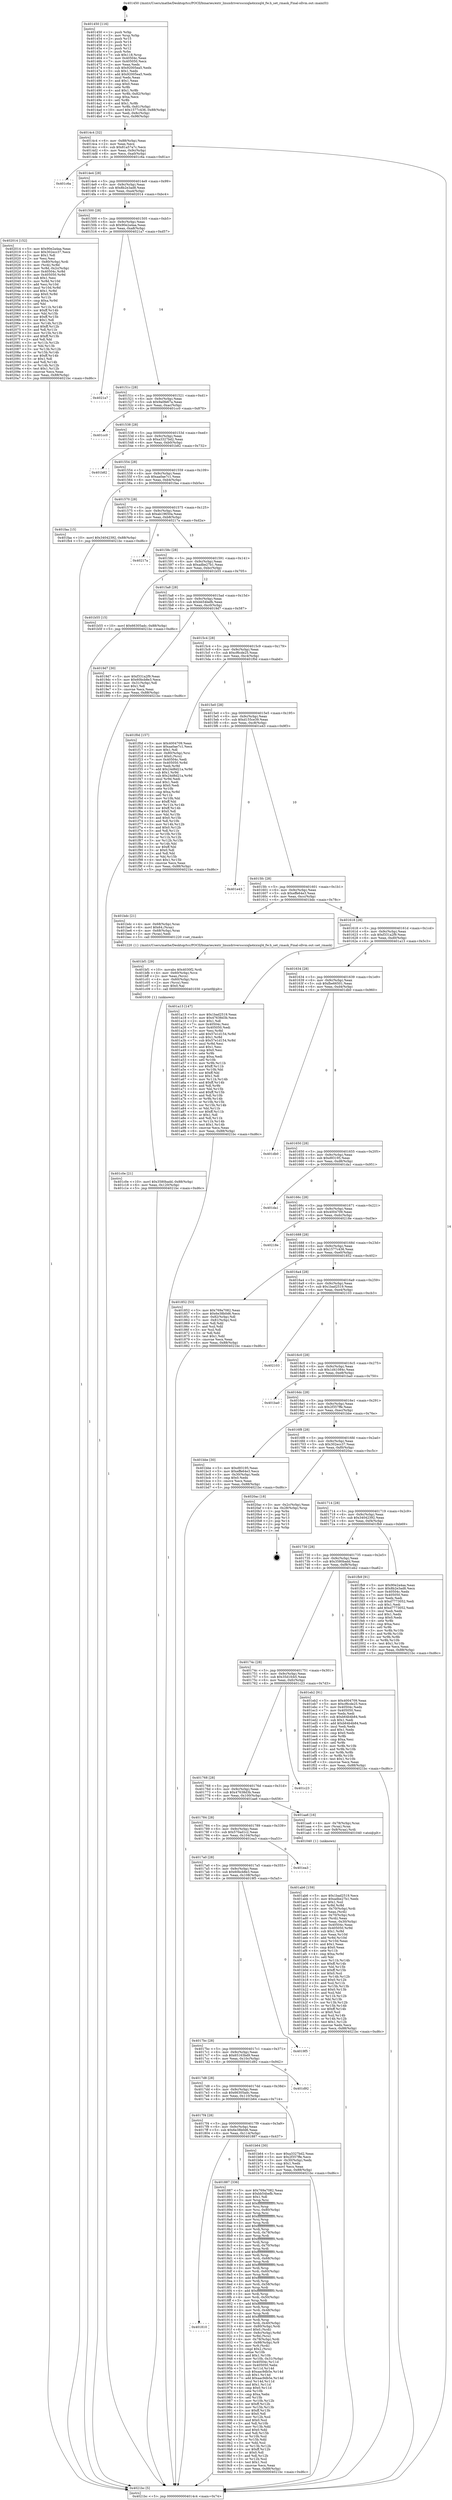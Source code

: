 digraph "0x401450" {
  label = "0x401450 (/mnt/c/Users/mathe/Desktop/tcc/POCII/binaries/extr_linuxdriversscsiqla4xxxql4_fw.h_set_rmask_Final-ollvm.out::main(0))"
  labelloc = "t"
  node[shape=record]

  Entry [label="",width=0.3,height=0.3,shape=circle,fillcolor=black,style=filled]
  "0x4014c4" [label="{
     0x4014c4 [32]\l
     | [instrs]\l
     &nbsp;&nbsp;0x4014c4 \<+6\>: mov -0x88(%rbp),%eax\l
     &nbsp;&nbsp;0x4014ca \<+2\>: mov %eax,%ecx\l
     &nbsp;&nbsp;0x4014cc \<+6\>: sub $0x81a57a7c,%ecx\l
     &nbsp;&nbsp;0x4014d2 \<+6\>: mov %eax,-0x9c(%rbp)\l
     &nbsp;&nbsp;0x4014d8 \<+6\>: mov %ecx,-0xa0(%rbp)\l
     &nbsp;&nbsp;0x4014de \<+6\>: je 0000000000401c6a \<main+0x81a\>\l
  }"]
  "0x401c6a" [label="{
     0x401c6a\l
  }", style=dashed]
  "0x4014e4" [label="{
     0x4014e4 [28]\l
     | [instrs]\l
     &nbsp;&nbsp;0x4014e4 \<+5\>: jmp 00000000004014e9 \<main+0x99\>\l
     &nbsp;&nbsp;0x4014e9 \<+6\>: mov -0x9c(%rbp),%eax\l
     &nbsp;&nbsp;0x4014ef \<+5\>: sub $0x8b2e3ad8,%eax\l
     &nbsp;&nbsp;0x4014f4 \<+6\>: mov %eax,-0xa4(%rbp)\l
     &nbsp;&nbsp;0x4014fa \<+6\>: je 0000000000402014 \<main+0xbc4\>\l
  }"]
  Exit [label="",width=0.3,height=0.3,shape=circle,fillcolor=black,style=filled,peripheries=2]
  "0x402014" [label="{
     0x402014 [152]\l
     | [instrs]\l
     &nbsp;&nbsp;0x402014 \<+5\>: mov $0x90e2a4aa,%eax\l
     &nbsp;&nbsp;0x402019 \<+5\>: mov $0x302ecc37,%ecx\l
     &nbsp;&nbsp;0x40201e \<+2\>: mov $0x1,%dl\l
     &nbsp;&nbsp;0x402020 \<+2\>: xor %esi,%esi\l
     &nbsp;&nbsp;0x402022 \<+4\>: mov -0x80(%rbp),%rdi\l
     &nbsp;&nbsp;0x402026 \<+3\>: mov (%rdi),%r8d\l
     &nbsp;&nbsp;0x402029 \<+4\>: mov %r8d,-0x2c(%rbp)\l
     &nbsp;&nbsp;0x40202d \<+8\>: mov 0x40504c,%r8d\l
     &nbsp;&nbsp;0x402035 \<+8\>: mov 0x405050,%r9d\l
     &nbsp;&nbsp;0x40203d \<+3\>: sub $0x1,%esi\l
     &nbsp;&nbsp;0x402040 \<+3\>: mov %r8d,%r10d\l
     &nbsp;&nbsp;0x402043 \<+3\>: add %esi,%r10d\l
     &nbsp;&nbsp;0x402046 \<+4\>: imul %r10d,%r8d\l
     &nbsp;&nbsp;0x40204a \<+4\>: and $0x1,%r8d\l
     &nbsp;&nbsp;0x40204e \<+4\>: cmp $0x0,%r8d\l
     &nbsp;&nbsp;0x402052 \<+4\>: sete %r11b\l
     &nbsp;&nbsp;0x402056 \<+4\>: cmp $0xa,%r9d\l
     &nbsp;&nbsp;0x40205a \<+3\>: setl %bl\l
     &nbsp;&nbsp;0x40205d \<+3\>: mov %r11b,%r14b\l
     &nbsp;&nbsp;0x402060 \<+4\>: xor $0xff,%r14b\l
     &nbsp;&nbsp;0x402064 \<+3\>: mov %bl,%r15b\l
     &nbsp;&nbsp;0x402067 \<+4\>: xor $0xff,%r15b\l
     &nbsp;&nbsp;0x40206b \<+3\>: xor $0x1,%dl\l
     &nbsp;&nbsp;0x40206e \<+3\>: mov %r14b,%r12b\l
     &nbsp;&nbsp;0x402071 \<+4\>: and $0xff,%r12b\l
     &nbsp;&nbsp;0x402075 \<+3\>: and %dl,%r11b\l
     &nbsp;&nbsp;0x402078 \<+3\>: mov %r15b,%r13b\l
     &nbsp;&nbsp;0x40207b \<+4\>: and $0xff,%r13b\l
     &nbsp;&nbsp;0x40207f \<+2\>: and %dl,%bl\l
     &nbsp;&nbsp;0x402081 \<+3\>: or %r11b,%r12b\l
     &nbsp;&nbsp;0x402084 \<+3\>: or %bl,%r13b\l
     &nbsp;&nbsp;0x402087 \<+3\>: xor %r13b,%r12b\l
     &nbsp;&nbsp;0x40208a \<+3\>: or %r15b,%r14b\l
     &nbsp;&nbsp;0x40208d \<+4\>: xor $0xff,%r14b\l
     &nbsp;&nbsp;0x402091 \<+3\>: or $0x1,%dl\l
     &nbsp;&nbsp;0x402094 \<+3\>: and %dl,%r14b\l
     &nbsp;&nbsp;0x402097 \<+3\>: or %r14b,%r12b\l
     &nbsp;&nbsp;0x40209a \<+4\>: test $0x1,%r12b\l
     &nbsp;&nbsp;0x40209e \<+3\>: cmovne %ecx,%eax\l
     &nbsp;&nbsp;0x4020a1 \<+6\>: mov %eax,-0x88(%rbp)\l
     &nbsp;&nbsp;0x4020a7 \<+5\>: jmp 00000000004021bc \<main+0xd6c\>\l
  }"]
  "0x401500" [label="{
     0x401500 [28]\l
     | [instrs]\l
     &nbsp;&nbsp;0x401500 \<+5\>: jmp 0000000000401505 \<main+0xb5\>\l
     &nbsp;&nbsp;0x401505 \<+6\>: mov -0x9c(%rbp),%eax\l
     &nbsp;&nbsp;0x40150b \<+5\>: sub $0x90e2a4aa,%eax\l
     &nbsp;&nbsp;0x401510 \<+6\>: mov %eax,-0xa8(%rbp)\l
     &nbsp;&nbsp;0x401516 \<+6\>: je 00000000004021a7 \<main+0xd57\>\l
  }"]
  "0x401c0e" [label="{
     0x401c0e [21]\l
     | [instrs]\l
     &nbsp;&nbsp;0x401c0e \<+10\>: movl $0x3580badd,-0x88(%rbp)\l
     &nbsp;&nbsp;0x401c18 \<+6\>: mov %eax,-0x120(%rbp)\l
     &nbsp;&nbsp;0x401c1e \<+5\>: jmp 00000000004021bc \<main+0xd6c\>\l
  }"]
  "0x4021a7" [label="{
     0x4021a7\l
  }", style=dashed]
  "0x40151c" [label="{
     0x40151c [28]\l
     | [instrs]\l
     &nbsp;&nbsp;0x40151c \<+5\>: jmp 0000000000401521 \<main+0xd1\>\l
     &nbsp;&nbsp;0x401521 \<+6\>: mov -0x9c(%rbp),%eax\l
     &nbsp;&nbsp;0x401527 \<+5\>: sub $0x9a0fe67a,%eax\l
     &nbsp;&nbsp;0x40152c \<+6\>: mov %eax,-0xac(%rbp)\l
     &nbsp;&nbsp;0x401532 \<+6\>: je 0000000000401cc0 \<main+0x870\>\l
  }"]
  "0x401bf1" [label="{
     0x401bf1 [29]\l
     | [instrs]\l
     &nbsp;&nbsp;0x401bf1 \<+10\>: movabs $0x4030f2,%rdi\l
     &nbsp;&nbsp;0x401bfb \<+4\>: mov -0x60(%rbp),%rcx\l
     &nbsp;&nbsp;0x401bff \<+2\>: mov %eax,(%rcx)\l
     &nbsp;&nbsp;0x401c01 \<+4\>: mov -0x60(%rbp),%rcx\l
     &nbsp;&nbsp;0x401c05 \<+2\>: mov (%rcx),%esi\l
     &nbsp;&nbsp;0x401c07 \<+2\>: mov $0x0,%al\l
     &nbsp;&nbsp;0x401c09 \<+5\>: call 0000000000401030 \<printf@plt\>\l
     | [calls]\l
     &nbsp;&nbsp;0x401030 \{1\} (unknown)\l
  }"]
  "0x401cc0" [label="{
     0x401cc0\l
  }", style=dashed]
  "0x401538" [label="{
     0x401538 [28]\l
     | [instrs]\l
     &nbsp;&nbsp;0x401538 \<+5\>: jmp 000000000040153d \<main+0xed\>\l
     &nbsp;&nbsp;0x40153d \<+6\>: mov -0x9c(%rbp),%eax\l
     &nbsp;&nbsp;0x401543 \<+5\>: sub $0xa3327bd2,%eax\l
     &nbsp;&nbsp;0x401548 \<+6\>: mov %eax,-0xb0(%rbp)\l
     &nbsp;&nbsp;0x40154e \<+6\>: je 0000000000401b82 \<main+0x732\>\l
  }"]
  "0x401ab6" [label="{
     0x401ab6 [159]\l
     | [instrs]\l
     &nbsp;&nbsp;0x401ab6 \<+5\>: mov $0x1bad2519,%ecx\l
     &nbsp;&nbsp;0x401abb \<+5\>: mov $0xadbe27b1,%edx\l
     &nbsp;&nbsp;0x401ac0 \<+3\>: mov $0x1,%sil\l
     &nbsp;&nbsp;0x401ac3 \<+3\>: xor %r8d,%r8d\l
     &nbsp;&nbsp;0x401ac6 \<+4\>: mov -0x70(%rbp),%rdi\l
     &nbsp;&nbsp;0x401aca \<+2\>: mov %eax,(%rdi)\l
     &nbsp;&nbsp;0x401acc \<+4\>: mov -0x70(%rbp),%rdi\l
     &nbsp;&nbsp;0x401ad0 \<+2\>: mov (%rdi),%eax\l
     &nbsp;&nbsp;0x401ad2 \<+3\>: mov %eax,-0x30(%rbp)\l
     &nbsp;&nbsp;0x401ad5 \<+7\>: mov 0x40504c,%eax\l
     &nbsp;&nbsp;0x401adc \<+8\>: mov 0x405050,%r9d\l
     &nbsp;&nbsp;0x401ae4 \<+4\>: sub $0x1,%r8d\l
     &nbsp;&nbsp;0x401ae8 \<+3\>: mov %eax,%r10d\l
     &nbsp;&nbsp;0x401aeb \<+3\>: add %r8d,%r10d\l
     &nbsp;&nbsp;0x401aee \<+4\>: imul %r10d,%eax\l
     &nbsp;&nbsp;0x401af2 \<+3\>: and $0x1,%eax\l
     &nbsp;&nbsp;0x401af5 \<+3\>: cmp $0x0,%eax\l
     &nbsp;&nbsp;0x401af8 \<+4\>: sete %r11b\l
     &nbsp;&nbsp;0x401afc \<+4\>: cmp $0xa,%r9d\l
     &nbsp;&nbsp;0x401b00 \<+3\>: setl %bl\l
     &nbsp;&nbsp;0x401b03 \<+3\>: mov %r11b,%r14b\l
     &nbsp;&nbsp;0x401b06 \<+4\>: xor $0xff,%r14b\l
     &nbsp;&nbsp;0x401b0a \<+3\>: mov %bl,%r15b\l
     &nbsp;&nbsp;0x401b0d \<+4\>: xor $0xff,%r15b\l
     &nbsp;&nbsp;0x401b11 \<+4\>: xor $0x0,%sil\l
     &nbsp;&nbsp;0x401b15 \<+3\>: mov %r14b,%r12b\l
     &nbsp;&nbsp;0x401b18 \<+4\>: and $0x0,%r12b\l
     &nbsp;&nbsp;0x401b1c \<+3\>: and %sil,%r11b\l
     &nbsp;&nbsp;0x401b1f \<+3\>: mov %r15b,%r13b\l
     &nbsp;&nbsp;0x401b22 \<+4\>: and $0x0,%r13b\l
     &nbsp;&nbsp;0x401b26 \<+3\>: and %sil,%bl\l
     &nbsp;&nbsp;0x401b29 \<+3\>: or %r11b,%r12b\l
     &nbsp;&nbsp;0x401b2c \<+3\>: or %bl,%r13b\l
     &nbsp;&nbsp;0x401b2f \<+3\>: xor %r13b,%r12b\l
     &nbsp;&nbsp;0x401b32 \<+3\>: or %r15b,%r14b\l
     &nbsp;&nbsp;0x401b35 \<+4\>: xor $0xff,%r14b\l
     &nbsp;&nbsp;0x401b39 \<+4\>: or $0x0,%sil\l
     &nbsp;&nbsp;0x401b3d \<+3\>: and %sil,%r14b\l
     &nbsp;&nbsp;0x401b40 \<+3\>: or %r14b,%r12b\l
     &nbsp;&nbsp;0x401b43 \<+4\>: test $0x1,%r12b\l
     &nbsp;&nbsp;0x401b47 \<+3\>: cmovne %edx,%ecx\l
     &nbsp;&nbsp;0x401b4a \<+6\>: mov %ecx,-0x88(%rbp)\l
     &nbsp;&nbsp;0x401b50 \<+5\>: jmp 00000000004021bc \<main+0xd6c\>\l
  }"]
  "0x401b82" [label="{
     0x401b82\l
  }", style=dashed]
  "0x401554" [label="{
     0x401554 [28]\l
     | [instrs]\l
     &nbsp;&nbsp;0x401554 \<+5\>: jmp 0000000000401559 \<main+0x109\>\l
     &nbsp;&nbsp;0x401559 \<+6\>: mov -0x9c(%rbp),%eax\l
     &nbsp;&nbsp;0x40155f \<+5\>: sub $0xaa0ae7c1,%eax\l
     &nbsp;&nbsp;0x401564 \<+6\>: mov %eax,-0xb4(%rbp)\l
     &nbsp;&nbsp;0x40156a \<+6\>: je 0000000000401faa \<main+0xb5a\>\l
  }"]
  "0x401810" [label="{
     0x401810\l
  }", style=dashed]
  "0x401faa" [label="{
     0x401faa [15]\l
     | [instrs]\l
     &nbsp;&nbsp;0x401faa \<+10\>: movl $0x34042392,-0x88(%rbp)\l
     &nbsp;&nbsp;0x401fb4 \<+5\>: jmp 00000000004021bc \<main+0xd6c\>\l
  }"]
  "0x401570" [label="{
     0x401570 [28]\l
     | [instrs]\l
     &nbsp;&nbsp;0x401570 \<+5\>: jmp 0000000000401575 \<main+0x125\>\l
     &nbsp;&nbsp;0x401575 \<+6\>: mov -0x9c(%rbp),%eax\l
     &nbsp;&nbsp;0x40157b \<+5\>: sub $0xab19650a,%eax\l
     &nbsp;&nbsp;0x401580 \<+6\>: mov %eax,-0xb8(%rbp)\l
     &nbsp;&nbsp;0x401586 \<+6\>: je 000000000040217a \<main+0xd2a\>\l
  }"]
  "0x401887" [label="{
     0x401887 [336]\l
     | [instrs]\l
     &nbsp;&nbsp;0x401887 \<+5\>: mov $0x769a7082,%eax\l
     &nbsp;&nbsp;0x40188c \<+5\>: mov $0xbb54befb,%ecx\l
     &nbsp;&nbsp;0x401891 \<+2\>: mov $0x1,%dl\l
     &nbsp;&nbsp;0x401893 \<+3\>: mov %rsp,%rsi\l
     &nbsp;&nbsp;0x401896 \<+4\>: add $0xfffffffffffffff0,%rsi\l
     &nbsp;&nbsp;0x40189a \<+3\>: mov %rsi,%rsp\l
     &nbsp;&nbsp;0x40189d \<+4\>: mov %rsi,-0x80(%rbp)\l
     &nbsp;&nbsp;0x4018a1 \<+3\>: mov %rsp,%rsi\l
     &nbsp;&nbsp;0x4018a4 \<+4\>: add $0xfffffffffffffff0,%rsi\l
     &nbsp;&nbsp;0x4018a8 \<+3\>: mov %rsi,%rsp\l
     &nbsp;&nbsp;0x4018ab \<+3\>: mov %rsp,%rdi\l
     &nbsp;&nbsp;0x4018ae \<+4\>: add $0xfffffffffffffff0,%rdi\l
     &nbsp;&nbsp;0x4018b2 \<+3\>: mov %rdi,%rsp\l
     &nbsp;&nbsp;0x4018b5 \<+4\>: mov %rdi,-0x78(%rbp)\l
     &nbsp;&nbsp;0x4018b9 \<+3\>: mov %rsp,%rdi\l
     &nbsp;&nbsp;0x4018bc \<+4\>: add $0xfffffffffffffff0,%rdi\l
     &nbsp;&nbsp;0x4018c0 \<+3\>: mov %rdi,%rsp\l
     &nbsp;&nbsp;0x4018c3 \<+4\>: mov %rdi,-0x70(%rbp)\l
     &nbsp;&nbsp;0x4018c7 \<+3\>: mov %rsp,%rdi\l
     &nbsp;&nbsp;0x4018ca \<+4\>: add $0xfffffffffffffff0,%rdi\l
     &nbsp;&nbsp;0x4018ce \<+3\>: mov %rdi,%rsp\l
     &nbsp;&nbsp;0x4018d1 \<+4\>: mov %rdi,-0x68(%rbp)\l
     &nbsp;&nbsp;0x4018d5 \<+3\>: mov %rsp,%rdi\l
     &nbsp;&nbsp;0x4018d8 \<+4\>: add $0xfffffffffffffff0,%rdi\l
     &nbsp;&nbsp;0x4018dc \<+3\>: mov %rdi,%rsp\l
     &nbsp;&nbsp;0x4018df \<+4\>: mov %rdi,-0x60(%rbp)\l
     &nbsp;&nbsp;0x4018e3 \<+3\>: mov %rsp,%rdi\l
     &nbsp;&nbsp;0x4018e6 \<+4\>: add $0xfffffffffffffff0,%rdi\l
     &nbsp;&nbsp;0x4018ea \<+3\>: mov %rdi,%rsp\l
     &nbsp;&nbsp;0x4018ed \<+4\>: mov %rdi,-0x58(%rbp)\l
     &nbsp;&nbsp;0x4018f1 \<+3\>: mov %rsp,%rdi\l
     &nbsp;&nbsp;0x4018f4 \<+4\>: add $0xfffffffffffffff0,%rdi\l
     &nbsp;&nbsp;0x4018f8 \<+3\>: mov %rdi,%rsp\l
     &nbsp;&nbsp;0x4018fb \<+4\>: mov %rdi,-0x50(%rbp)\l
     &nbsp;&nbsp;0x4018ff \<+3\>: mov %rsp,%rdi\l
     &nbsp;&nbsp;0x401902 \<+4\>: add $0xfffffffffffffff0,%rdi\l
     &nbsp;&nbsp;0x401906 \<+3\>: mov %rdi,%rsp\l
     &nbsp;&nbsp;0x401909 \<+4\>: mov %rdi,-0x48(%rbp)\l
     &nbsp;&nbsp;0x40190d \<+3\>: mov %rsp,%rdi\l
     &nbsp;&nbsp;0x401910 \<+4\>: add $0xfffffffffffffff0,%rdi\l
     &nbsp;&nbsp;0x401914 \<+3\>: mov %rdi,%rsp\l
     &nbsp;&nbsp;0x401917 \<+4\>: mov %rdi,-0x40(%rbp)\l
     &nbsp;&nbsp;0x40191b \<+4\>: mov -0x80(%rbp),%rdi\l
     &nbsp;&nbsp;0x40191f \<+6\>: movl $0x0,(%rdi)\l
     &nbsp;&nbsp;0x401925 \<+7\>: mov -0x8c(%rbp),%r8d\l
     &nbsp;&nbsp;0x40192c \<+3\>: mov %r8d,(%rsi)\l
     &nbsp;&nbsp;0x40192f \<+4\>: mov -0x78(%rbp),%rdi\l
     &nbsp;&nbsp;0x401933 \<+7\>: mov -0x98(%rbp),%r9\l
     &nbsp;&nbsp;0x40193a \<+3\>: mov %r9,(%rdi)\l
     &nbsp;&nbsp;0x40193d \<+3\>: cmpl $0x2,(%rsi)\l
     &nbsp;&nbsp;0x401940 \<+4\>: setne %r10b\l
     &nbsp;&nbsp;0x401944 \<+4\>: and $0x1,%r10b\l
     &nbsp;&nbsp;0x401948 \<+4\>: mov %r10b,-0x31(%rbp)\l
     &nbsp;&nbsp;0x40194c \<+8\>: mov 0x40504c,%r11d\l
     &nbsp;&nbsp;0x401954 \<+7\>: mov 0x405050,%ebx\l
     &nbsp;&nbsp;0x40195b \<+3\>: mov %r11d,%r14d\l
     &nbsp;&nbsp;0x40195e \<+7\>: sub $0xaac9db5e,%r14d\l
     &nbsp;&nbsp;0x401965 \<+4\>: sub $0x1,%r14d\l
     &nbsp;&nbsp;0x401969 \<+7\>: add $0xaac9db5e,%r14d\l
     &nbsp;&nbsp;0x401970 \<+4\>: imul %r14d,%r11d\l
     &nbsp;&nbsp;0x401974 \<+4\>: and $0x1,%r11d\l
     &nbsp;&nbsp;0x401978 \<+4\>: cmp $0x0,%r11d\l
     &nbsp;&nbsp;0x40197c \<+4\>: sete %r10b\l
     &nbsp;&nbsp;0x401980 \<+3\>: cmp $0xa,%ebx\l
     &nbsp;&nbsp;0x401983 \<+4\>: setl %r15b\l
     &nbsp;&nbsp;0x401987 \<+3\>: mov %r10b,%r12b\l
     &nbsp;&nbsp;0x40198a \<+4\>: xor $0xff,%r12b\l
     &nbsp;&nbsp;0x40198e \<+3\>: mov %r15b,%r13b\l
     &nbsp;&nbsp;0x401991 \<+4\>: xor $0xff,%r13b\l
     &nbsp;&nbsp;0x401995 \<+3\>: xor $0x0,%dl\l
     &nbsp;&nbsp;0x401998 \<+3\>: mov %r12b,%sil\l
     &nbsp;&nbsp;0x40199b \<+4\>: and $0x0,%sil\l
     &nbsp;&nbsp;0x40199f \<+3\>: and %dl,%r10b\l
     &nbsp;&nbsp;0x4019a2 \<+3\>: mov %r13b,%dil\l
     &nbsp;&nbsp;0x4019a5 \<+4\>: and $0x0,%dil\l
     &nbsp;&nbsp;0x4019a9 \<+3\>: and %dl,%r15b\l
     &nbsp;&nbsp;0x4019ac \<+3\>: or %r10b,%sil\l
     &nbsp;&nbsp;0x4019af \<+3\>: or %r15b,%dil\l
     &nbsp;&nbsp;0x4019b2 \<+3\>: xor %dil,%sil\l
     &nbsp;&nbsp;0x4019b5 \<+3\>: or %r13b,%r12b\l
     &nbsp;&nbsp;0x4019b8 \<+4\>: xor $0xff,%r12b\l
     &nbsp;&nbsp;0x4019bc \<+3\>: or $0x0,%dl\l
     &nbsp;&nbsp;0x4019bf \<+3\>: and %dl,%r12b\l
     &nbsp;&nbsp;0x4019c2 \<+3\>: or %r12b,%sil\l
     &nbsp;&nbsp;0x4019c5 \<+4\>: test $0x1,%sil\l
     &nbsp;&nbsp;0x4019c9 \<+3\>: cmovne %ecx,%eax\l
     &nbsp;&nbsp;0x4019cc \<+6\>: mov %eax,-0x88(%rbp)\l
     &nbsp;&nbsp;0x4019d2 \<+5\>: jmp 00000000004021bc \<main+0xd6c\>\l
  }"]
  "0x40217a" [label="{
     0x40217a\l
  }", style=dashed]
  "0x40158c" [label="{
     0x40158c [28]\l
     | [instrs]\l
     &nbsp;&nbsp;0x40158c \<+5\>: jmp 0000000000401591 \<main+0x141\>\l
     &nbsp;&nbsp;0x401591 \<+6\>: mov -0x9c(%rbp),%eax\l
     &nbsp;&nbsp;0x401597 \<+5\>: sub $0xadbe27b1,%eax\l
     &nbsp;&nbsp;0x40159c \<+6\>: mov %eax,-0xbc(%rbp)\l
     &nbsp;&nbsp;0x4015a2 \<+6\>: je 0000000000401b55 \<main+0x705\>\l
  }"]
  "0x4017f4" [label="{
     0x4017f4 [28]\l
     | [instrs]\l
     &nbsp;&nbsp;0x4017f4 \<+5\>: jmp 00000000004017f9 \<main+0x3a9\>\l
     &nbsp;&nbsp;0x4017f9 \<+6\>: mov -0x9c(%rbp),%eax\l
     &nbsp;&nbsp;0x4017ff \<+5\>: sub $0x6e38b0d6,%eax\l
     &nbsp;&nbsp;0x401804 \<+6\>: mov %eax,-0x114(%rbp)\l
     &nbsp;&nbsp;0x40180a \<+6\>: je 0000000000401887 \<main+0x437\>\l
  }"]
  "0x401b55" [label="{
     0x401b55 [15]\l
     | [instrs]\l
     &nbsp;&nbsp;0x401b55 \<+10\>: movl $0x66305adc,-0x88(%rbp)\l
     &nbsp;&nbsp;0x401b5f \<+5\>: jmp 00000000004021bc \<main+0xd6c\>\l
  }"]
  "0x4015a8" [label="{
     0x4015a8 [28]\l
     | [instrs]\l
     &nbsp;&nbsp;0x4015a8 \<+5\>: jmp 00000000004015ad \<main+0x15d\>\l
     &nbsp;&nbsp;0x4015ad \<+6\>: mov -0x9c(%rbp),%eax\l
     &nbsp;&nbsp;0x4015b3 \<+5\>: sub $0xbb54befb,%eax\l
     &nbsp;&nbsp;0x4015b8 \<+6\>: mov %eax,-0xc0(%rbp)\l
     &nbsp;&nbsp;0x4015be \<+6\>: je 00000000004019d7 \<main+0x587\>\l
  }"]
  "0x401b64" [label="{
     0x401b64 [30]\l
     | [instrs]\l
     &nbsp;&nbsp;0x401b64 \<+5\>: mov $0xa3327bd2,%eax\l
     &nbsp;&nbsp;0x401b69 \<+5\>: mov $0x2f357ffe,%ecx\l
     &nbsp;&nbsp;0x401b6e \<+3\>: mov -0x30(%rbp),%edx\l
     &nbsp;&nbsp;0x401b71 \<+3\>: cmp $0x1,%edx\l
     &nbsp;&nbsp;0x401b74 \<+3\>: cmovl %ecx,%eax\l
     &nbsp;&nbsp;0x401b77 \<+6\>: mov %eax,-0x88(%rbp)\l
     &nbsp;&nbsp;0x401b7d \<+5\>: jmp 00000000004021bc \<main+0xd6c\>\l
  }"]
  "0x4019d7" [label="{
     0x4019d7 [30]\l
     | [instrs]\l
     &nbsp;&nbsp;0x4019d7 \<+5\>: mov $0xf331a2f9,%eax\l
     &nbsp;&nbsp;0x4019dc \<+5\>: mov $0x60bcb8e3,%ecx\l
     &nbsp;&nbsp;0x4019e1 \<+3\>: mov -0x31(%rbp),%dl\l
     &nbsp;&nbsp;0x4019e4 \<+3\>: test $0x1,%dl\l
     &nbsp;&nbsp;0x4019e7 \<+3\>: cmovne %ecx,%eax\l
     &nbsp;&nbsp;0x4019ea \<+6\>: mov %eax,-0x88(%rbp)\l
     &nbsp;&nbsp;0x4019f0 \<+5\>: jmp 00000000004021bc \<main+0xd6c\>\l
  }"]
  "0x4015c4" [label="{
     0x4015c4 [28]\l
     | [instrs]\l
     &nbsp;&nbsp;0x4015c4 \<+5\>: jmp 00000000004015c9 \<main+0x179\>\l
     &nbsp;&nbsp;0x4015c9 \<+6\>: mov -0x9c(%rbp),%eax\l
     &nbsp;&nbsp;0x4015cf \<+5\>: sub $0xcf6cde25,%eax\l
     &nbsp;&nbsp;0x4015d4 \<+6\>: mov %eax,-0xc4(%rbp)\l
     &nbsp;&nbsp;0x4015da \<+6\>: je 0000000000401f0d \<main+0xabd\>\l
  }"]
  "0x4017d8" [label="{
     0x4017d8 [28]\l
     | [instrs]\l
     &nbsp;&nbsp;0x4017d8 \<+5\>: jmp 00000000004017dd \<main+0x38d\>\l
     &nbsp;&nbsp;0x4017dd \<+6\>: mov -0x9c(%rbp),%eax\l
     &nbsp;&nbsp;0x4017e3 \<+5\>: sub $0x66305adc,%eax\l
     &nbsp;&nbsp;0x4017e8 \<+6\>: mov %eax,-0x110(%rbp)\l
     &nbsp;&nbsp;0x4017ee \<+6\>: je 0000000000401b64 \<main+0x714\>\l
  }"]
  "0x401f0d" [label="{
     0x401f0d [157]\l
     | [instrs]\l
     &nbsp;&nbsp;0x401f0d \<+5\>: mov $0x4004709,%eax\l
     &nbsp;&nbsp;0x401f12 \<+5\>: mov $0xaa0ae7c1,%ecx\l
     &nbsp;&nbsp;0x401f17 \<+2\>: mov $0x1,%dl\l
     &nbsp;&nbsp;0x401f19 \<+4\>: mov -0x80(%rbp),%rsi\l
     &nbsp;&nbsp;0x401f1d \<+6\>: movl $0x0,(%rsi)\l
     &nbsp;&nbsp;0x401f23 \<+7\>: mov 0x40504c,%edi\l
     &nbsp;&nbsp;0x401f2a \<+8\>: mov 0x405050,%r8d\l
     &nbsp;&nbsp;0x401f32 \<+3\>: mov %edi,%r9d\l
     &nbsp;&nbsp;0x401f35 \<+7\>: add $0x24d8d21a,%r9d\l
     &nbsp;&nbsp;0x401f3c \<+4\>: sub $0x1,%r9d\l
     &nbsp;&nbsp;0x401f40 \<+7\>: sub $0x24d8d21a,%r9d\l
     &nbsp;&nbsp;0x401f47 \<+4\>: imul %r9d,%edi\l
     &nbsp;&nbsp;0x401f4b \<+3\>: and $0x1,%edi\l
     &nbsp;&nbsp;0x401f4e \<+3\>: cmp $0x0,%edi\l
     &nbsp;&nbsp;0x401f51 \<+4\>: sete %r10b\l
     &nbsp;&nbsp;0x401f55 \<+4\>: cmp $0xa,%r8d\l
     &nbsp;&nbsp;0x401f59 \<+4\>: setl %r11b\l
     &nbsp;&nbsp;0x401f5d \<+3\>: mov %r10b,%bl\l
     &nbsp;&nbsp;0x401f60 \<+3\>: xor $0xff,%bl\l
     &nbsp;&nbsp;0x401f63 \<+3\>: mov %r11b,%r14b\l
     &nbsp;&nbsp;0x401f66 \<+4\>: xor $0xff,%r14b\l
     &nbsp;&nbsp;0x401f6a \<+3\>: xor $0x0,%dl\l
     &nbsp;&nbsp;0x401f6d \<+3\>: mov %bl,%r15b\l
     &nbsp;&nbsp;0x401f70 \<+4\>: and $0x0,%r15b\l
     &nbsp;&nbsp;0x401f74 \<+3\>: and %dl,%r10b\l
     &nbsp;&nbsp;0x401f77 \<+3\>: mov %r14b,%r12b\l
     &nbsp;&nbsp;0x401f7a \<+4\>: and $0x0,%r12b\l
     &nbsp;&nbsp;0x401f7e \<+3\>: and %dl,%r11b\l
     &nbsp;&nbsp;0x401f81 \<+3\>: or %r10b,%r15b\l
     &nbsp;&nbsp;0x401f84 \<+3\>: or %r11b,%r12b\l
     &nbsp;&nbsp;0x401f87 \<+3\>: xor %r12b,%r15b\l
     &nbsp;&nbsp;0x401f8a \<+3\>: or %r14b,%bl\l
     &nbsp;&nbsp;0x401f8d \<+3\>: xor $0xff,%bl\l
     &nbsp;&nbsp;0x401f90 \<+3\>: or $0x0,%dl\l
     &nbsp;&nbsp;0x401f93 \<+2\>: and %dl,%bl\l
     &nbsp;&nbsp;0x401f95 \<+3\>: or %bl,%r15b\l
     &nbsp;&nbsp;0x401f98 \<+4\>: test $0x1,%r15b\l
     &nbsp;&nbsp;0x401f9c \<+3\>: cmovne %ecx,%eax\l
     &nbsp;&nbsp;0x401f9f \<+6\>: mov %eax,-0x88(%rbp)\l
     &nbsp;&nbsp;0x401fa5 \<+5\>: jmp 00000000004021bc \<main+0xd6c\>\l
  }"]
  "0x4015e0" [label="{
     0x4015e0 [28]\l
     | [instrs]\l
     &nbsp;&nbsp;0x4015e0 \<+5\>: jmp 00000000004015e5 \<main+0x195\>\l
     &nbsp;&nbsp;0x4015e5 \<+6\>: mov -0x9c(%rbp),%eax\l
     &nbsp;&nbsp;0x4015eb \<+5\>: sub $0xd155ce39,%eax\l
     &nbsp;&nbsp;0x4015f0 \<+6\>: mov %eax,-0xc8(%rbp)\l
     &nbsp;&nbsp;0x4015f6 \<+6\>: je 0000000000401e43 \<main+0x9f3\>\l
  }"]
  "0x401d92" [label="{
     0x401d92\l
  }", style=dashed]
  "0x401e43" [label="{
     0x401e43\l
  }", style=dashed]
  "0x4015fc" [label="{
     0x4015fc [28]\l
     | [instrs]\l
     &nbsp;&nbsp;0x4015fc \<+5\>: jmp 0000000000401601 \<main+0x1b1\>\l
     &nbsp;&nbsp;0x401601 \<+6\>: mov -0x9c(%rbp),%eax\l
     &nbsp;&nbsp;0x401607 \<+5\>: sub $0xeffe64e3,%eax\l
     &nbsp;&nbsp;0x40160c \<+6\>: mov %eax,-0xcc(%rbp)\l
     &nbsp;&nbsp;0x401612 \<+6\>: je 0000000000401bdc \<main+0x78c\>\l
  }"]
  "0x4017bc" [label="{
     0x4017bc [28]\l
     | [instrs]\l
     &nbsp;&nbsp;0x4017bc \<+5\>: jmp 00000000004017c1 \<main+0x371\>\l
     &nbsp;&nbsp;0x4017c1 \<+6\>: mov -0x9c(%rbp),%eax\l
     &nbsp;&nbsp;0x4017c7 \<+5\>: sub $0x65163bd9,%eax\l
     &nbsp;&nbsp;0x4017cc \<+6\>: mov %eax,-0x10c(%rbp)\l
     &nbsp;&nbsp;0x4017d2 \<+6\>: je 0000000000401d92 \<main+0x942\>\l
  }"]
  "0x401bdc" [label="{
     0x401bdc [21]\l
     | [instrs]\l
     &nbsp;&nbsp;0x401bdc \<+4\>: mov -0x68(%rbp),%rax\l
     &nbsp;&nbsp;0x401be0 \<+6\>: movl $0x64,(%rax)\l
     &nbsp;&nbsp;0x401be6 \<+4\>: mov -0x68(%rbp),%rax\l
     &nbsp;&nbsp;0x401bea \<+2\>: mov (%rax),%edi\l
     &nbsp;&nbsp;0x401bec \<+5\>: call 0000000000401220 \<set_rmask\>\l
     | [calls]\l
     &nbsp;&nbsp;0x401220 \{1\} (/mnt/c/Users/mathe/Desktop/tcc/POCII/binaries/extr_linuxdriversscsiqla4xxxql4_fw.h_set_rmask_Final-ollvm.out::set_rmask)\l
  }"]
  "0x401618" [label="{
     0x401618 [28]\l
     | [instrs]\l
     &nbsp;&nbsp;0x401618 \<+5\>: jmp 000000000040161d \<main+0x1cd\>\l
     &nbsp;&nbsp;0x40161d \<+6\>: mov -0x9c(%rbp),%eax\l
     &nbsp;&nbsp;0x401623 \<+5\>: sub $0xf331a2f9,%eax\l
     &nbsp;&nbsp;0x401628 \<+6\>: mov %eax,-0xd0(%rbp)\l
     &nbsp;&nbsp;0x40162e \<+6\>: je 0000000000401a13 \<main+0x5c3\>\l
  }"]
  "0x4019f5" [label="{
     0x4019f5\l
  }", style=dashed]
  "0x401a13" [label="{
     0x401a13 [147]\l
     | [instrs]\l
     &nbsp;&nbsp;0x401a13 \<+5\>: mov $0x1bad2519,%eax\l
     &nbsp;&nbsp;0x401a18 \<+5\>: mov $0x47638d3b,%ecx\l
     &nbsp;&nbsp;0x401a1d \<+2\>: mov $0x1,%dl\l
     &nbsp;&nbsp;0x401a1f \<+7\>: mov 0x40504c,%esi\l
     &nbsp;&nbsp;0x401a26 \<+7\>: mov 0x405050,%edi\l
     &nbsp;&nbsp;0x401a2d \<+3\>: mov %esi,%r8d\l
     &nbsp;&nbsp;0x401a30 \<+7\>: add $0x57e1d154,%r8d\l
     &nbsp;&nbsp;0x401a37 \<+4\>: sub $0x1,%r8d\l
     &nbsp;&nbsp;0x401a3b \<+7\>: sub $0x57e1d154,%r8d\l
     &nbsp;&nbsp;0x401a42 \<+4\>: imul %r8d,%esi\l
     &nbsp;&nbsp;0x401a46 \<+3\>: and $0x1,%esi\l
     &nbsp;&nbsp;0x401a49 \<+3\>: cmp $0x0,%esi\l
     &nbsp;&nbsp;0x401a4c \<+4\>: sete %r9b\l
     &nbsp;&nbsp;0x401a50 \<+3\>: cmp $0xa,%edi\l
     &nbsp;&nbsp;0x401a53 \<+4\>: setl %r10b\l
     &nbsp;&nbsp;0x401a57 \<+3\>: mov %r9b,%r11b\l
     &nbsp;&nbsp;0x401a5a \<+4\>: xor $0xff,%r11b\l
     &nbsp;&nbsp;0x401a5e \<+3\>: mov %r10b,%bl\l
     &nbsp;&nbsp;0x401a61 \<+3\>: xor $0xff,%bl\l
     &nbsp;&nbsp;0x401a64 \<+3\>: xor $0x1,%dl\l
     &nbsp;&nbsp;0x401a67 \<+3\>: mov %r11b,%r14b\l
     &nbsp;&nbsp;0x401a6a \<+4\>: and $0xff,%r14b\l
     &nbsp;&nbsp;0x401a6e \<+3\>: and %dl,%r9b\l
     &nbsp;&nbsp;0x401a71 \<+3\>: mov %bl,%r15b\l
     &nbsp;&nbsp;0x401a74 \<+4\>: and $0xff,%r15b\l
     &nbsp;&nbsp;0x401a78 \<+3\>: and %dl,%r10b\l
     &nbsp;&nbsp;0x401a7b \<+3\>: or %r9b,%r14b\l
     &nbsp;&nbsp;0x401a7e \<+3\>: or %r10b,%r15b\l
     &nbsp;&nbsp;0x401a81 \<+3\>: xor %r15b,%r14b\l
     &nbsp;&nbsp;0x401a84 \<+3\>: or %bl,%r11b\l
     &nbsp;&nbsp;0x401a87 \<+4\>: xor $0xff,%r11b\l
     &nbsp;&nbsp;0x401a8b \<+3\>: or $0x1,%dl\l
     &nbsp;&nbsp;0x401a8e \<+3\>: and %dl,%r11b\l
     &nbsp;&nbsp;0x401a91 \<+3\>: or %r11b,%r14b\l
     &nbsp;&nbsp;0x401a94 \<+4\>: test $0x1,%r14b\l
     &nbsp;&nbsp;0x401a98 \<+3\>: cmovne %ecx,%eax\l
     &nbsp;&nbsp;0x401a9b \<+6\>: mov %eax,-0x88(%rbp)\l
     &nbsp;&nbsp;0x401aa1 \<+5\>: jmp 00000000004021bc \<main+0xd6c\>\l
  }"]
  "0x401634" [label="{
     0x401634 [28]\l
     | [instrs]\l
     &nbsp;&nbsp;0x401634 \<+5\>: jmp 0000000000401639 \<main+0x1e9\>\l
     &nbsp;&nbsp;0x401639 \<+6\>: mov -0x9c(%rbp),%eax\l
     &nbsp;&nbsp;0x40163f \<+5\>: sub $0xfbe66501,%eax\l
     &nbsp;&nbsp;0x401644 \<+6\>: mov %eax,-0xd4(%rbp)\l
     &nbsp;&nbsp;0x40164a \<+6\>: je 0000000000401db0 \<main+0x960\>\l
  }"]
  "0x4017a0" [label="{
     0x4017a0 [28]\l
     | [instrs]\l
     &nbsp;&nbsp;0x4017a0 \<+5\>: jmp 00000000004017a5 \<main+0x355\>\l
     &nbsp;&nbsp;0x4017a5 \<+6\>: mov -0x9c(%rbp),%eax\l
     &nbsp;&nbsp;0x4017ab \<+5\>: sub $0x60bcb8e3,%eax\l
     &nbsp;&nbsp;0x4017b0 \<+6\>: mov %eax,-0x108(%rbp)\l
     &nbsp;&nbsp;0x4017b6 \<+6\>: je 00000000004019f5 \<main+0x5a5\>\l
  }"]
  "0x401db0" [label="{
     0x401db0\l
  }", style=dashed]
  "0x401650" [label="{
     0x401650 [28]\l
     | [instrs]\l
     &nbsp;&nbsp;0x401650 \<+5\>: jmp 0000000000401655 \<main+0x205\>\l
     &nbsp;&nbsp;0x401655 \<+6\>: mov -0x9c(%rbp),%eax\l
     &nbsp;&nbsp;0x40165b \<+5\>: sub $0xd93195,%eax\l
     &nbsp;&nbsp;0x401660 \<+6\>: mov %eax,-0xd8(%rbp)\l
     &nbsp;&nbsp;0x401666 \<+6\>: je 0000000000401da1 \<main+0x951\>\l
  }"]
  "0x401ea3" [label="{
     0x401ea3\l
  }", style=dashed]
  "0x401da1" [label="{
     0x401da1\l
  }", style=dashed]
  "0x40166c" [label="{
     0x40166c [28]\l
     | [instrs]\l
     &nbsp;&nbsp;0x40166c \<+5\>: jmp 0000000000401671 \<main+0x221\>\l
     &nbsp;&nbsp;0x401671 \<+6\>: mov -0x9c(%rbp),%eax\l
     &nbsp;&nbsp;0x401677 \<+5\>: sub $0x4004709,%eax\l
     &nbsp;&nbsp;0x40167c \<+6\>: mov %eax,-0xdc(%rbp)\l
     &nbsp;&nbsp;0x401682 \<+6\>: je 000000000040218e \<main+0xd3e\>\l
  }"]
  "0x401784" [label="{
     0x401784 [28]\l
     | [instrs]\l
     &nbsp;&nbsp;0x401784 \<+5\>: jmp 0000000000401789 \<main+0x339\>\l
     &nbsp;&nbsp;0x401789 \<+6\>: mov -0x9c(%rbp),%eax\l
     &nbsp;&nbsp;0x40178f \<+5\>: sub $0x570ad1c2,%eax\l
     &nbsp;&nbsp;0x401794 \<+6\>: mov %eax,-0x104(%rbp)\l
     &nbsp;&nbsp;0x40179a \<+6\>: je 0000000000401ea3 \<main+0xa53\>\l
  }"]
  "0x40218e" [label="{
     0x40218e\l
  }", style=dashed]
  "0x401688" [label="{
     0x401688 [28]\l
     | [instrs]\l
     &nbsp;&nbsp;0x401688 \<+5\>: jmp 000000000040168d \<main+0x23d\>\l
     &nbsp;&nbsp;0x40168d \<+6\>: mov -0x9c(%rbp),%eax\l
     &nbsp;&nbsp;0x401693 \<+5\>: sub $0x1577c436,%eax\l
     &nbsp;&nbsp;0x401698 \<+6\>: mov %eax,-0xe0(%rbp)\l
     &nbsp;&nbsp;0x40169e \<+6\>: je 0000000000401852 \<main+0x402\>\l
  }"]
  "0x401aa6" [label="{
     0x401aa6 [16]\l
     | [instrs]\l
     &nbsp;&nbsp;0x401aa6 \<+4\>: mov -0x78(%rbp),%rax\l
     &nbsp;&nbsp;0x401aaa \<+3\>: mov (%rax),%rax\l
     &nbsp;&nbsp;0x401aad \<+4\>: mov 0x8(%rax),%rdi\l
     &nbsp;&nbsp;0x401ab1 \<+5\>: call 0000000000401040 \<atoi@plt\>\l
     | [calls]\l
     &nbsp;&nbsp;0x401040 \{1\} (unknown)\l
  }"]
  "0x401852" [label="{
     0x401852 [53]\l
     | [instrs]\l
     &nbsp;&nbsp;0x401852 \<+5\>: mov $0x769a7082,%eax\l
     &nbsp;&nbsp;0x401857 \<+5\>: mov $0x6e38b0d6,%ecx\l
     &nbsp;&nbsp;0x40185c \<+6\>: mov -0x82(%rbp),%dl\l
     &nbsp;&nbsp;0x401862 \<+7\>: mov -0x81(%rbp),%sil\l
     &nbsp;&nbsp;0x401869 \<+3\>: mov %dl,%dil\l
     &nbsp;&nbsp;0x40186c \<+3\>: and %sil,%dil\l
     &nbsp;&nbsp;0x40186f \<+3\>: xor %sil,%dl\l
     &nbsp;&nbsp;0x401872 \<+3\>: or %dl,%dil\l
     &nbsp;&nbsp;0x401875 \<+4\>: test $0x1,%dil\l
     &nbsp;&nbsp;0x401879 \<+3\>: cmovne %ecx,%eax\l
     &nbsp;&nbsp;0x40187c \<+6\>: mov %eax,-0x88(%rbp)\l
     &nbsp;&nbsp;0x401882 \<+5\>: jmp 00000000004021bc \<main+0xd6c\>\l
  }"]
  "0x4016a4" [label="{
     0x4016a4 [28]\l
     | [instrs]\l
     &nbsp;&nbsp;0x4016a4 \<+5\>: jmp 00000000004016a9 \<main+0x259\>\l
     &nbsp;&nbsp;0x4016a9 \<+6\>: mov -0x9c(%rbp),%eax\l
     &nbsp;&nbsp;0x4016af \<+5\>: sub $0x1bad2519,%eax\l
     &nbsp;&nbsp;0x4016b4 \<+6\>: mov %eax,-0xe4(%rbp)\l
     &nbsp;&nbsp;0x4016ba \<+6\>: je 0000000000402103 \<main+0xcb3\>\l
  }"]
  "0x4021bc" [label="{
     0x4021bc [5]\l
     | [instrs]\l
     &nbsp;&nbsp;0x4021bc \<+5\>: jmp 00000000004014c4 \<main+0x74\>\l
  }"]
  "0x401450" [label="{
     0x401450 [116]\l
     | [instrs]\l
     &nbsp;&nbsp;0x401450 \<+1\>: push %rbp\l
     &nbsp;&nbsp;0x401451 \<+3\>: mov %rsp,%rbp\l
     &nbsp;&nbsp;0x401454 \<+2\>: push %r15\l
     &nbsp;&nbsp;0x401456 \<+2\>: push %r14\l
     &nbsp;&nbsp;0x401458 \<+2\>: push %r13\l
     &nbsp;&nbsp;0x40145a \<+2\>: push %r12\l
     &nbsp;&nbsp;0x40145c \<+1\>: push %rbx\l
     &nbsp;&nbsp;0x40145d \<+7\>: sub $0x118,%rsp\l
     &nbsp;&nbsp;0x401464 \<+7\>: mov 0x40504c,%eax\l
     &nbsp;&nbsp;0x40146b \<+7\>: mov 0x405050,%ecx\l
     &nbsp;&nbsp;0x401472 \<+2\>: mov %eax,%edx\l
     &nbsp;&nbsp;0x401474 \<+6\>: sub $0x92005ea5,%edx\l
     &nbsp;&nbsp;0x40147a \<+3\>: sub $0x1,%edx\l
     &nbsp;&nbsp;0x40147d \<+6\>: add $0x92005ea5,%edx\l
     &nbsp;&nbsp;0x401483 \<+3\>: imul %edx,%eax\l
     &nbsp;&nbsp;0x401486 \<+3\>: and $0x1,%eax\l
     &nbsp;&nbsp;0x401489 \<+3\>: cmp $0x0,%eax\l
     &nbsp;&nbsp;0x40148c \<+4\>: sete %r8b\l
     &nbsp;&nbsp;0x401490 \<+4\>: and $0x1,%r8b\l
     &nbsp;&nbsp;0x401494 \<+7\>: mov %r8b,-0x82(%rbp)\l
     &nbsp;&nbsp;0x40149b \<+3\>: cmp $0xa,%ecx\l
     &nbsp;&nbsp;0x40149e \<+4\>: setl %r8b\l
     &nbsp;&nbsp;0x4014a2 \<+4\>: and $0x1,%r8b\l
     &nbsp;&nbsp;0x4014a6 \<+7\>: mov %r8b,-0x81(%rbp)\l
     &nbsp;&nbsp;0x4014ad \<+10\>: movl $0x1577c436,-0x88(%rbp)\l
     &nbsp;&nbsp;0x4014b7 \<+6\>: mov %edi,-0x8c(%rbp)\l
     &nbsp;&nbsp;0x4014bd \<+7\>: mov %rsi,-0x98(%rbp)\l
  }"]
  "0x401768" [label="{
     0x401768 [28]\l
     | [instrs]\l
     &nbsp;&nbsp;0x401768 \<+5\>: jmp 000000000040176d \<main+0x31d\>\l
     &nbsp;&nbsp;0x40176d \<+6\>: mov -0x9c(%rbp),%eax\l
     &nbsp;&nbsp;0x401773 \<+5\>: sub $0x47638d3b,%eax\l
     &nbsp;&nbsp;0x401778 \<+6\>: mov %eax,-0x100(%rbp)\l
     &nbsp;&nbsp;0x40177e \<+6\>: je 0000000000401aa6 \<main+0x656\>\l
  }"]
  "0x402103" [label="{
     0x402103\l
  }", style=dashed]
  "0x4016c0" [label="{
     0x4016c0 [28]\l
     | [instrs]\l
     &nbsp;&nbsp;0x4016c0 \<+5\>: jmp 00000000004016c5 \<main+0x275\>\l
     &nbsp;&nbsp;0x4016c5 \<+6\>: mov -0x9c(%rbp),%eax\l
     &nbsp;&nbsp;0x4016cb \<+5\>: sub $0x1d41084c,%eax\l
     &nbsp;&nbsp;0x4016d0 \<+6\>: mov %eax,-0xe8(%rbp)\l
     &nbsp;&nbsp;0x4016d6 \<+6\>: je 0000000000401ba0 \<main+0x750\>\l
  }"]
  "0x401c23" [label="{
     0x401c23\l
  }", style=dashed]
  "0x401ba0" [label="{
     0x401ba0\l
  }", style=dashed]
  "0x4016dc" [label="{
     0x4016dc [28]\l
     | [instrs]\l
     &nbsp;&nbsp;0x4016dc \<+5\>: jmp 00000000004016e1 \<main+0x291\>\l
     &nbsp;&nbsp;0x4016e1 \<+6\>: mov -0x9c(%rbp),%eax\l
     &nbsp;&nbsp;0x4016e7 \<+5\>: sub $0x2f357ffe,%eax\l
     &nbsp;&nbsp;0x4016ec \<+6\>: mov %eax,-0xec(%rbp)\l
     &nbsp;&nbsp;0x4016f2 \<+6\>: je 0000000000401bbe \<main+0x76e\>\l
  }"]
  "0x40174c" [label="{
     0x40174c [28]\l
     | [instrs]\l
     &nbsp;&nbsp;0x40174c \<+5\>: jmp 0000000000401751 \<main+0x301\>\l
     &nbsp;&nbsp;0x401751 \<+6\>: mov -0x9c(%rbp),%eax\l
     &nbsp;&nbsp;0x401757 \<+5\>: sub $0x35d1fcb5,%eax\l
     &nbsp;&nbsp;0x40175c \<+6\>: mov %eax,-0xfc(%rbp)\l
     &nbsp;&nbsp;0x401762 \<+6\>: je 0000000000401c23 \<main+0x7d3\>\l
  }"]
  "0x401bbe" [label="{
     0x401bbe [30]\l
     | [instrs]\l
     &nbsp;&nbsp;0x401bbe \<+5\>: mov $0xd93195,%eax\l
     &nbsp;&nbsp;0x401bc3 \<+5\>: mov $0xeffe64e3,%ecx\l
     &nbsp;&nbsp;0x401bc8 \<+3\>: mov -0x30(%rbp),%edx\l
     &nbsp;&nbsp;0x401bcb \<+3\>: cmp $0x0,%edx\l
     &nbsp;&nbsp;0x401bce \<+3\>: cmove %ecx,%eax\l
     &nbsp;&nbsp;0x401bd1 \<+6\>: mov %eax,-0x88(%rbp)\l
     &nbsp;&nbsp;0x401bd7 \<+5\>: jmp 00000000004021bc \<main+0xd6c\>\l
  }"]
  "0x4016f8" [label="{
     0x4016f8 [28]\l
     | [instrs]\l
     &nbsp;&nbsp;0x4016f8 \<+5\>: jmp 00000000004016fd \<main+0x2ad\>\l
     &nbsp;&nbsp;0x4016fd \<+6\>: mov -0x9c(%rbp),%eax\l
     &nbsp;&nbsp;0x401703 \<+5\>: sub $0x302ecc37,%eax\l
     &nbsp;&nbsp;0x401708 \<+6\>: mov %eax,-0xf0(%rbp)\l
     &nbsp;&nbsp;0x40170e \<+6\>: je 00000000004020ac \<main+0xc5c\>\l
  }"]
  "0x401eb2" [label="{
     0x401eb2 [91]\l
     | [instrs]\l
     &nbsp;&nbsp;0x401eb2 \<+5\>: mov $0x4004709,%eax\l
     &nbsp;&nbsp;0x401eb7 \<+5\>: mov $0xcf6cde25,%ecx\l
     &nbsp;&nbsp;0x401ebc \<+7\>: mov 0x40504c,%edx\l
     &nbsp;&nbsp;0x401ec3 \<+7\>: mov 0x405050,%esi\l
     &nbsp;&nbsp;0x401eca \<+2\>: mov %edx,%edi\l
     &nbsp;&nbsp;0x401ecc \<+6\>: sub $0xb64b4b84,%edi\l
     &nbsp;&nbsp;0x401ed2 \<+3\>: sub $0x1,%edi\l
     &nbsp;&nbsp;0x401ed5 \<+6\>: add $0xb64b4b84,%edi\l
     &nbsp;&nbsp;0x401edb \<+3\>: imul %edi,%edx\l
     &nbsp;&nbsp;0x401ede \<+3\>: and $0x1,%edx\l
     &nbsp;&nbsp;0x401ee1 \<+3\>: cmp $0x0,%edx\l
     &nbsp;&nbsp;0x401ee4 \<+4\>: sete %r8b\l
     &nbsp;&nbsp;0x401ee8 \<+3\>: cmp $0xa,%esi\l
     &nbsp;&nbsp;0x401eeb \<+4\>: setl %r9b\l
     &nbsp;&nbsp;0x401eef \<+3\>: mov %r8b,%r10b\l
     &nbsp;&nbsp;0x401ef2 \<+3\>: and %r9b,%r10b\l
     &nbsp;&nbsp;0x401ef5 \<+3\>: xor %r9b,%r8b\l
     &nbsp;&nbsp;0x401ef8 \<+3\>: or %r8b,%r10b\l
     &nbsp;&nbsp;0x401efb \<+4\>: test $0x1,%r10b\l
     &nbsp;&nbsp;0x401eff \<+3\>: cmovne %ecx,%eax\l
     &nbsp;&nbsp;0x401f02 \<+6\>: mov %eax,-0x88(%rbp)\l
     &nbsp;&nbsp;0x401f08 \<+5\>: jmp 00000000004021bc \<main+0xd6c\>\l
  }"]
  "0x4020ac" [label="{
     0x4020ac [18]\l
     | [instrs]\l
     &nbsp;&nbsp;0x4020ac \<+3\>: mov -0x2c(%rbp),%eax\l
     &nbsp;&nbsp;0x4020af \<+4\>: lea -0x28(%rbp),%rsp\l
     &nbsp;&nbsp;0x4020b3 \<+1\>: pop %rbx\l
     &nbsp;&nbsp;0x4020b4 \<+2\>: pop %r12\l
     &nbsp;&nbsp;0x4020b6 \<+2\>: pop %r13\l
     &nbsp;&nbsp;0x4020b8 \<+2\>: pop %r14\l
     &nbsp;&nbsp;0x4020ba \<+2\>: pop %r15\l
     &nbsp;&nbsp;0x4020bc \<+1\>: pop %rbp\l
     &nbsp;&nbsp;0x4020bd \<+1\>: ret\l
  }"]
  "0x401714" [label="{
     0x401714 [28]\l
     | [instrs]\l
     &nbsp;&nbsp;0x401714 \<+5\>: jmp 0000000000401719 \<main+0x2c9\>\l
     &nbsp;&nbsp;0x401719 \<+6\>: mov -0x9c(%rbp),%eax\l
     &nbsp;&nbsp;0x40171f \<+5\>: sub $0x34042392,%eax\l
     &nbsp;&nbsp;0x401724 \<+6\>: mov %eax,-0xf4(%rbp)\l
     &nbsp;&nbsp;0x40172a \<+6\>: je 0000000000401fb9 \<main+0xb69\>\l
  }"]
  "0x401730" [label="{
     0x401730 [28]\l
     | [instrs]\l
     &nbsp;&nbsp;0x401730 \<+5\>: jmp 0000000000401735 \<main+0x2e5\>\l
     &nbsp;&nbsp;0x401735 \<+6\>: mov -0x9c(%rbp),%eax\l
     &nbsp;&nbsp;0x40173b \<+5\>: sub $0x3580badd,%eax\l
     &nbsp;&nbsp;0x401740 \<+6\>: mov %eax,-0xf8(%rbp)\l
     &nbsp;&nbsp;0x401746 \<+6\>: je 0000000000401eb2 \<main+0xa62\>\l
  }"]
  "0x401fb9" [label="{
     0x401fb9 [91]\l
     | [instrs]\l
     &nbsp;&nbsp;0x401fb9 \<+5\>: mov $0x90e2a4aa,%eax\l
     &nbsp;&nbsp;0x401fbe \<+5\>: mov $0x8b2e3ad8,%ecx\l
     &nbsp;&nbsp;0x401fc3 \<+7\>: mov 0x40504c,%edx\l
     &nbsp;&nbsp;0x401fca \<+7\>: mov 0x405050,%esi\l
     &nbsp;&nbsp;0x401fd1 \<+2\>: mov %edx,%edi\l
     &nbsp;&nbsp;0x401fd3 \<+6\>: sub $0xd7773052,%edi\l
     &nbsp;&nbsp;0x401fd9 \<+3\>: sub $0x1,%edi\l
     &nbsp;&nbsp;0x401fdc \<+6\>: add $0xd7773052,%edi\l
     &nbsp;&nbsp;0x401fe2 \<+3\>: imul %edi,%edx\l
     &nbsp;&nbsp;0x401fe5 \<+3\>: and $0x1,%edx\l
     &nbsp;&nbsp;0x401fe8 \<+3\>: cmp $0x0,%edx\l
     &nbsp;&nbsp;0x401feb \<+4\>: sete %r8b\l
     &nbsp;&nbsp;0x401fef \<+3\>: cmp $0xa,%esi\l
     &nbsp;&nbsp;0x401ff2 \<+4\>: setl %r9b\l
     &nbsp;&nbsp;0x401ff6 \<+3\>: mov %r8b,%r10b\l
     &nbsp;&nbsp;0x401ff9 \<+3\>: and %r9b,%r10b\l
     &nbsp;&nbsp;0x401ffc \<+3\>: xor %r9b,%r8b\l
     &nbsp;&nbsp;0x401fff \<+3\>: or %r8b,%r10b\l
     &nbsp;&nbsp;0x402002 \<+4\>: test $0x1,%r10b\l
     &nbsp;&nbsp;0x402006 \<+3\>: cmovne %ecx,%eax\l
     &nbsp;&nbsp;0x402009 \<+6\>: mov %eax,-0x88(%rbp)\l
     &nbsp;&nbsp;0x40200f \<+5\>: jmp 00000000004021bc \<main+0xd6c\>\l
  }"]
  Entry -> "0x401450" [label=" 1"]
  "0x4014c4" -> "0x401c6a" [label=" 0"]
  "0x4014c4" -> "0x4014e4" [label=" 15"]
  "0x4020ac" -> Exit [label=" 1"]
  "0x4014e4" -> "0x402014" [label=" 1"]
  "0x4014e4" -> "0x401500" [label=" 14"]
  "0x402014" -> "0x4021bc" [label=" 1"]
  "0x401500" -> "0x4021a7" [label=" 0"]
  "0x401500" -> "0x40151c" [label=" 14"]
  "0x401fb9" -> "0x4021bc" [label=" 1"]
  "0x40151c" -> "0x401cc0" [label=" 0"]
  "0x40151c" -> "0x401538" [label=" 14"]
  "0x401faa" -> "0x4021bc" [label=" 1"]
  "0x401538" -> "0x401b82" [label=" 0"]
  "0x401538" -> "0x401554" [label=" 14"]
  "0x401f0d" -> "0x4021bc" [label=" 1"]
  "0x401554" -> "0x401faa" [label=" 1"]
  "0x401554" -> "0x401570" [label=" 13"]
  "0x401c0e" -> "0x4021bc" [label=" 1"]
  "0x401570" -> "0x40217a" [label=" 0"]
  "0x401570" -> "0x40158c" [label=" 13"]
  "0x401bf1" -> "0x401c0e" [label=" 1"]
  "0x40158c" -> "0x401b55" [label=" 1"]
  "0x40158c" -> "0x4015a8" [label=" 12"]
  "0x401bbe" -> "0x4021bc" [label=" 1"]
  "0x4015a8" -> "0x4019d7" [label=" 1"]
  "0x4015a8" -> "0x4015c4" [label=" 11"]
  "0x401b64" -> "0x4021bc" [label=" 1"]
  "0x4015c4" -> "0x401f0d" [label=" 1"]
  "0x4015c4" -> "0x4015e0" [label=" 10"]
  "0x401ab6" -> "0x4021bc" [label=" 1"]
  "0x4015e0" -> "0x401e43" [label=" 0"]
  "0x4015e0" -> "0x4015fc" [label=" 10"]
  "0x401aa6" -> "0x401ab6" [label=" 1"]
  "0x4015fc" -> "0x401bdc" [label=" 1"]
  "0x4015fc" -> "0x401618" [label=" 9"]
  "0x4019d7" -> "0x4021bc" [label=" 1"]
  "0x401618" -> "0x401a13" [label=" 1"]
  "0x401618" -> "0x401634" [label=" 8"]
  "0x401887" -> "0x4021bc" [label=" 1"]
  "0x401634" -> "0x401db0" [label=" 0"]
  "0x401634" -> "0x401650" [label=" 8"]
  "0x4017f4" -> "0x401810" [label=" 0"]
  "0x401650" -> "0x401da1" [label=" 0"]
  "0x401650" -> "0x40166c" [label=" 8"]
  "0x4017f4" -> "0x401887" [label=" 1"]
  "0x40166c" -> "0x40218e" [label=" 0"]
  "0x40166c" -> "0x401688" [label=" 8"]
  "0x4017d8" -> "0x4017f4" [label=" 1"]
  "0x401688" -> "0x401852" [label=" 1"]
  "0x401688" -> "0x4016a4" [label=" 7"]
  "0x401852" -> "0x4021bc" [label=" 1"]
  "0x401450" -> "0x4014c4" [label=" 1"]
  "0x4021bc" -> "0x4014c4" [label=" 14"]
  "0x4017d8" -> "0x401b64" [label=" 1"]
  "0x4016a4" -> "0x402103" [label=" 0"]
  "0x4016a4" -> "0x4016c0" [label=" 7"]
  "0x4017bc" -> "0x4017d8" [label=" 2"]
  "0x4016c0" -> "0x401ba0" [label=" 0"]
  "0x4016c0" -> "0x4016dc" [label=" 7"]
  "0x4017bc" -> "0x401d92" [label=" 0"]
  "0x4016dc" -> "0x401bbe" [label=" 1"]
  "0x4016dc" -> "0x4016f8" [label=" 6"]
  "0x4017a0" -> "0x4017bc" [label=" 2"]
  "0x4016f8" -> "0x4020ac" [label=" 1"]
  "0x4016f8" -> "0x401714" [label=" 5"]
  "0x4017a0" -> "0x4019f5" [label=" 0"]
  "0x401714" -> "0x401fb9" [label=" 1"]
  "0x401714" -> "0x401730" [label=" 4"]
  "0x401eb2" -> "0x4021bc" [label=" 1"]
  "0x401730" -> "0x401eb2" [label=" 1"]
  "0x401730" -> "0x40174c" [label=" 3"]
  "0x401a13" -> "0x4021bc" [label=" 1"]
  "0x40174c" -> "0x401c23" [label=" 0"]
  "0x40174c" -> "0x401768" [label=" 3"]
  "0x401b55" -> "0x4021bc" [label=" 1"]
  "0x401768" -> "0x401aa6" [label=" 1"]
  "0x401768" -> "0x401784" [label=" 2"]
  "0x401bdc" -> "0x401bf1" [label=" 1"]
  "0x401784" -> "0x401ea3" [label=" 0"]
  "0x401784" -> "0x4017a0" [label=" 2"]
}

